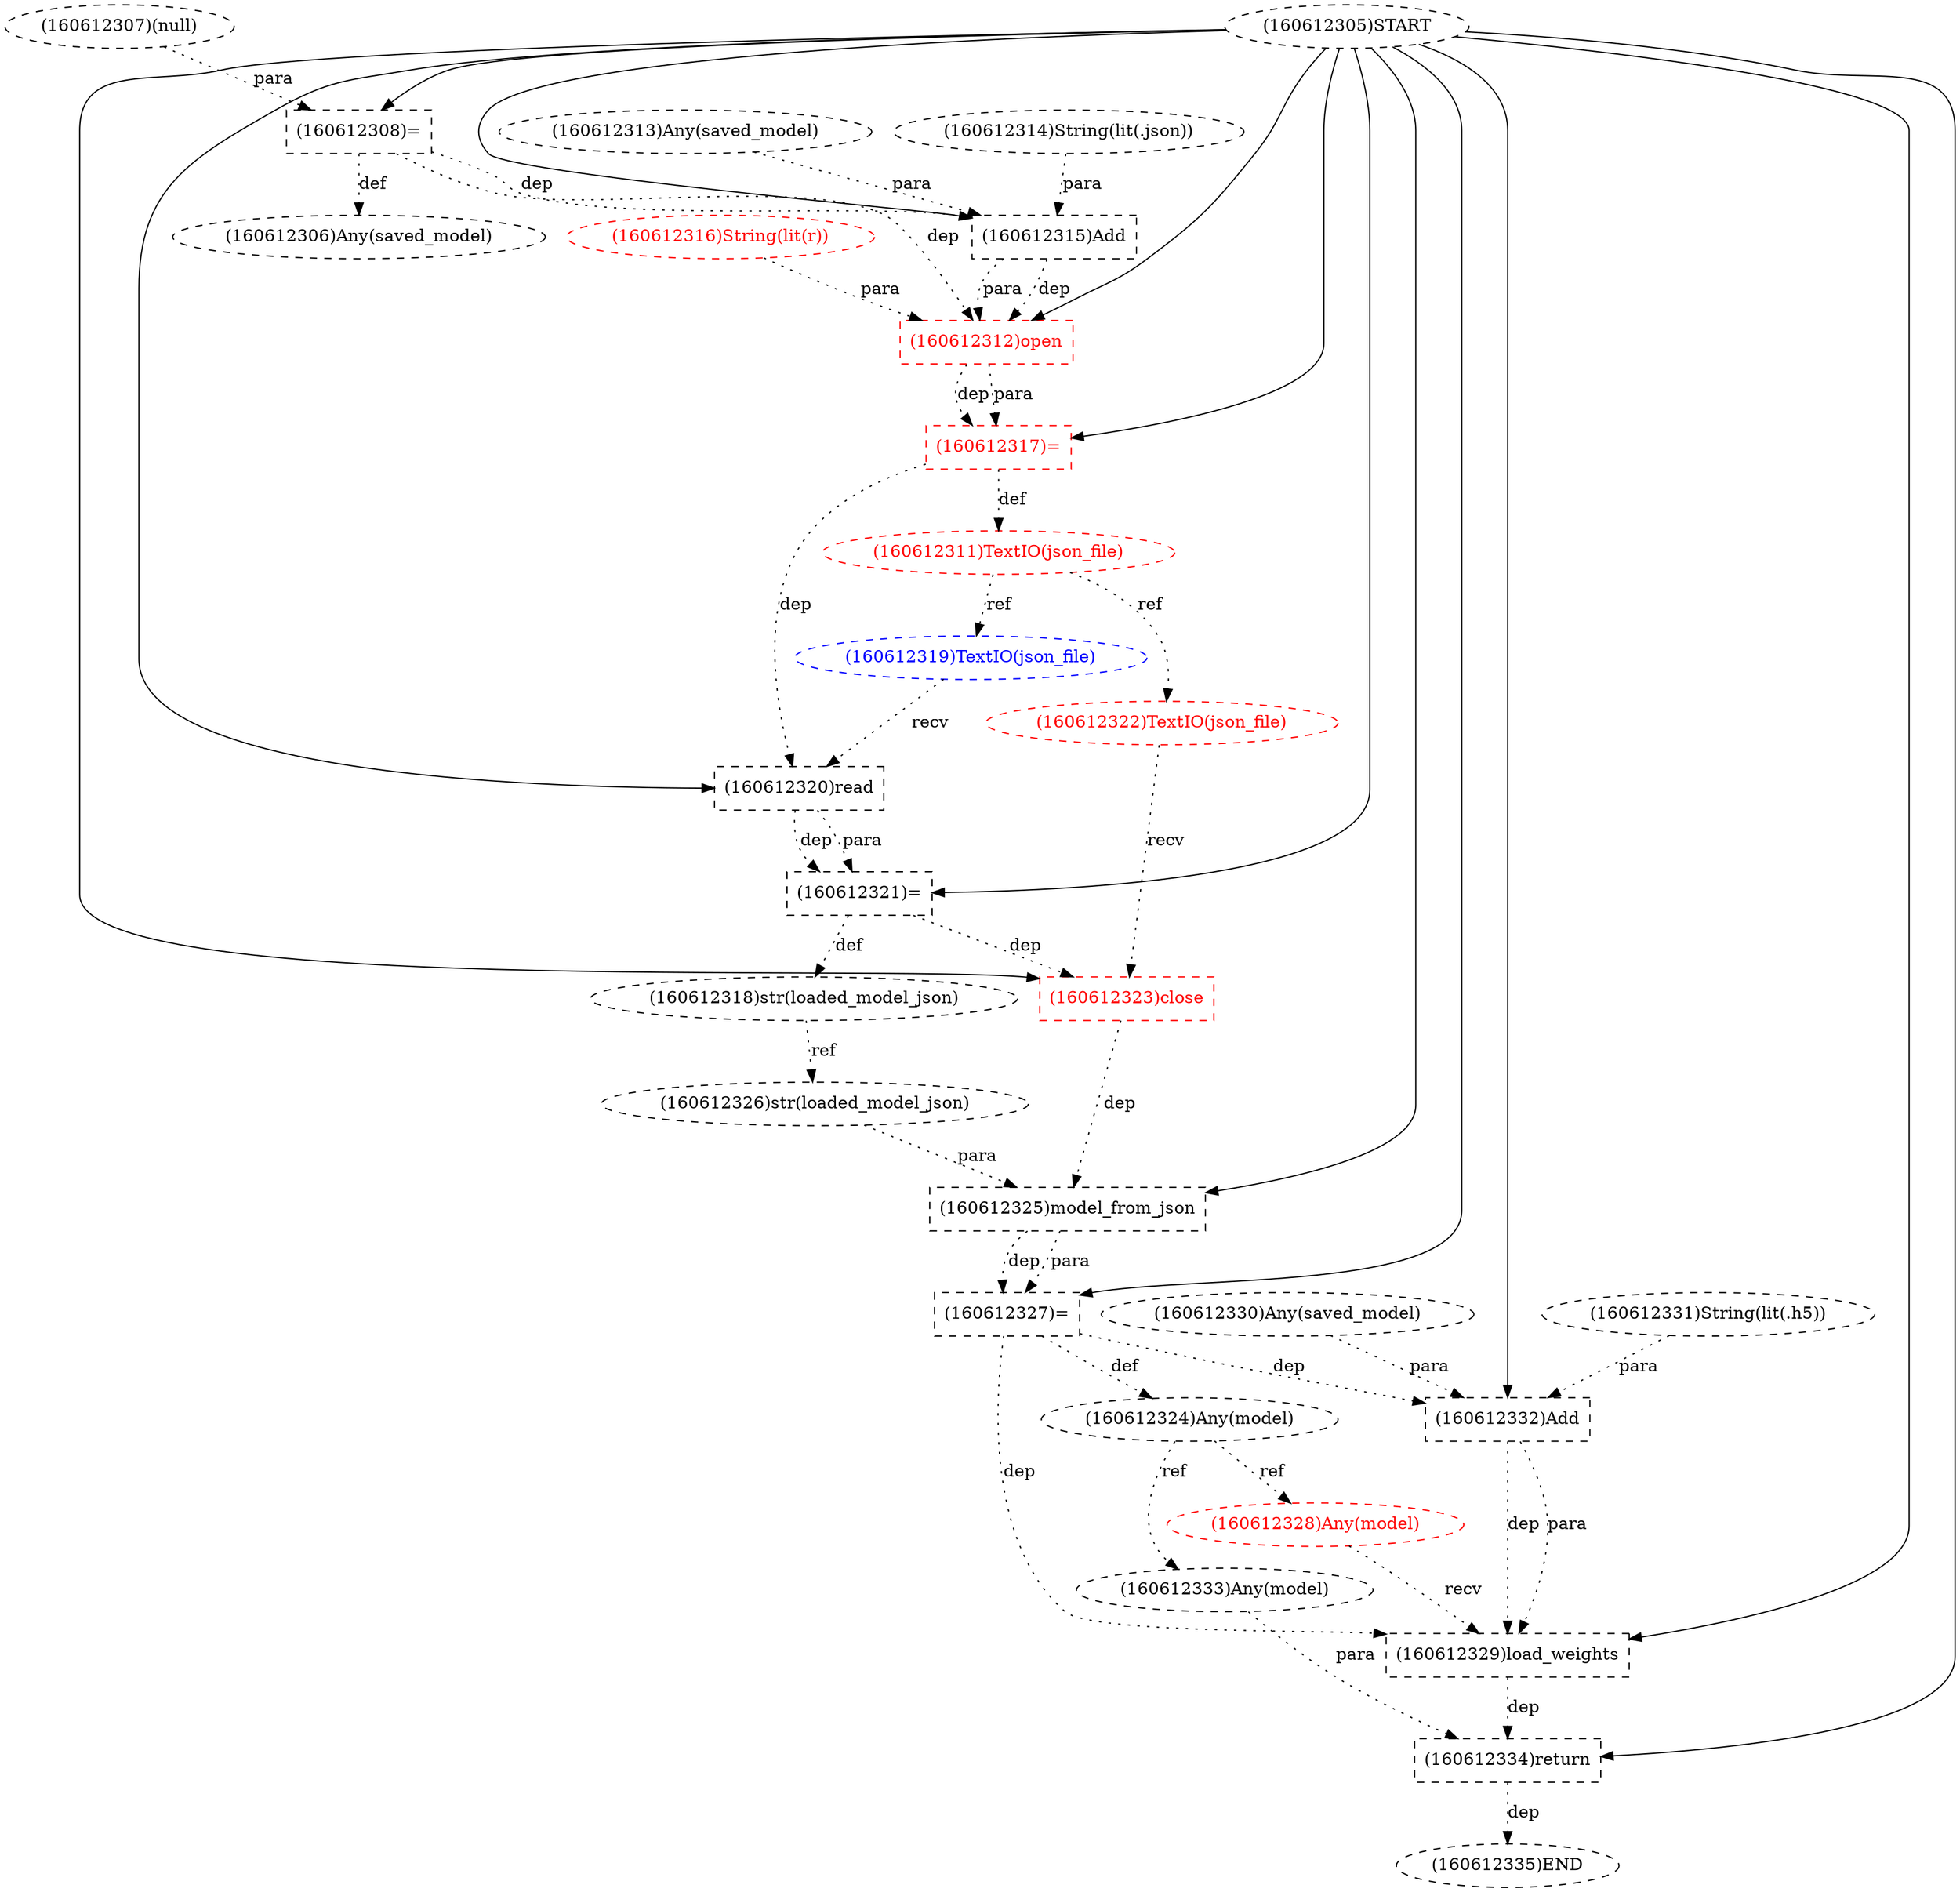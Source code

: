 digraph G {
1 [label="(160612321)=" shape=box style=dashed]
2 [label="(160612330)Any(saved_model)" shape=ellipse style=dashed]
3 [label="(160612319)TextIO(json_file)" shape=ellipse style=dashed color=blue fontcolor=blue]
4 [label="(160612308)=" shape=box style=dashed]
5 [label="(160612318)str(loaded_model_json)" shape=ellipse style=dashed]
6 [label="(160612329)load_weights" shape=box style=dashed]
7 [label="(160612332)Add" shape=box style=dashed]
8 [label="(160612333)Any(model)" shape=ellipse style=dashed]
9 [label="(160612325)model_from_json" shape=box style=dashed]
10 [label="(160612326)str(loaded_model_json)" shape=ellipse style=dashed]
11 [label="(160612313)Any(saved_model)" shape=ellipse style=dashed]
12 [label="(160612311)TextIO(json_file)" shape=ellipse style=dashed color=red fontcolor=red]
13 [label="(160612328)Any(model)" shape=ellipse style=dashed color=red fontcolor=red]
14 [label="(160612331)String(lit(.h5))" shape=ellipse style=dashed]
15 [label="(160612314)String(lit(.json))" shape=ellipse style=dashed]
16 [label="(160612327)=" shape=box style=dashed]
17 [label="(160612317)=" shape=box style=dashed color=red fontcolor=red]
18 [label="(160612320)read" shape=box style=dashed]
19 [label="(160612324)Any(model)" shape=ellipse style=dashed]
20 [label="(160612305)START" style=dashed]
21 [label="(160612335)END" style=dashed]
22 [label="(160612315)Add" shape=box style=dashed]
23 [label="(160612306)Any(saved_model)" shape=ellipse style=dashed]
24 [label="(160612307)(null)" shape=ellipse style=dashed]
25 [label="(160612316)String(lit(r))" shape=ellipse style=dashed color=red fontcolor=red]
26 [label="(160612322)TextIO(json_file)" shape=ellipse style=dashed color=red fontcolor=red]
27 [label="(160612323)close" shape=box style=dashed color=red fontcolor=red]
28 [label="(160612334)return" shape=box style=dashed]
29 [label="(160612312)open" shape=box style=dashed color=red fontcolor=red]
20 -> 1 [label="" style=solid];
18 -> 1 [label="dep" style=dotted];
18 -> 1 [label="para" style=dotted];
12 -> 3 [label="ref" style=dotted];
20 -> 4 [label="" style=solid];
24 -> 4 [label="para" style=dotted];
1 -> 5 [label="def" style=dotted];
20 -> 6 [label="" style=solid];
13 -> 6 [label="recv" style=dotted];
7 -> 6 [label="dep" style=dotted];
7 -> 6 [label="para" style=dotted];
16 -> 6 [label="dep" style=dotted];
20 -> 7 [label="" style=solid];
2 -> 7 [label="para" style=dotted];
14 -> 7 [label="para" style=dotted];
16 -> 7 [label="dep" style=dotted];
19 -> 8 [label="ref" style=dotted];
20 -> 9 [label="" style=solid];
10 -> 9 [label="para" style=dotted];
27 -> 9 [label="dep" style=dotted];
5 -> 10 [label="ref" style=dotted];
17 -> 12 [label="def" style=dotted];
19 -> 13 [label="ref" style=dotted];
20 -> 16 [label="" style=solid];
9 -> 16 [label="dep" style=dotted];
9 -> 16 [label="para" style=dotted];
20 -> 17 [label="" style=solid];
29 -> 17 [label="dep" style=dotted];
29 -> 17 [label="para" style=dotted];
20 -> 18 [label="" style=solid];
3 -> 18 [label="recv" style=dotted];
17 -> 18 [label="dep" style=dotted];
16 -> 19 [label="def" style=dotted];
28 -> 21 [label="dep" style=dotted];
20 -> 22 [label="" style=solid];
11 -> 22 [label="para" style=dotted];
15 -> 22 [label="para" style=dotted];
4 -> 22 [label="dep" style=dotted];
4 -> 23 [label="def" style=dotted];
12 -> 26 [label="ref" style=dotted];
20 -> 27 [label="" style=solid];
26 -> 27 [label="recv" style=dotted];
1 -> 27 [label="dep" style=dotted];
20 -> 28 [label="" style=solid];
8 -> 28 [label="para" style=dotted];
6 -> 28 [label="dep" style=dotted];
20 -> 29 [label="" style=solid];
22 -> 29 [label="dep" style=dotted];
22 -> 29 [label="para" style=dotted];
25 -> 29 [label="para" style=dotted];
4 -> 29 [label="dep" style=dotted];
}